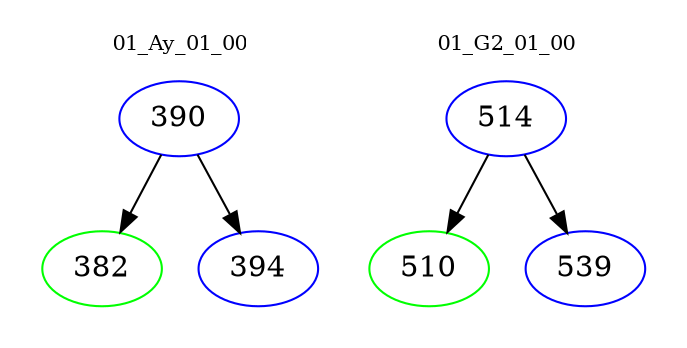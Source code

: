 digraph{
subgraph cluster_0 {
color = white
label = "01_Ay_01_00";
fontsize=10;
T0_390 [label="390", color="blue"]
T0_390 -> T0_382 [color="black"]
T0_382 [label="382", color="green"]
T0_390 -> T0_394 [color="black"]
T0_394 [label="394", color="blue"]
}
subgraph cluster_1 {
color = white
label = "01_G2_01_00";
fontsize=10;
T1_514 [label="514", color="blue"]
T1_514 -> T1_510 [color="black"]
T1_510 [label="510", color="green"]
T1_514 -> T1_539 [color="black"]
T1_539 [label="539", color="blue"]
}
}

